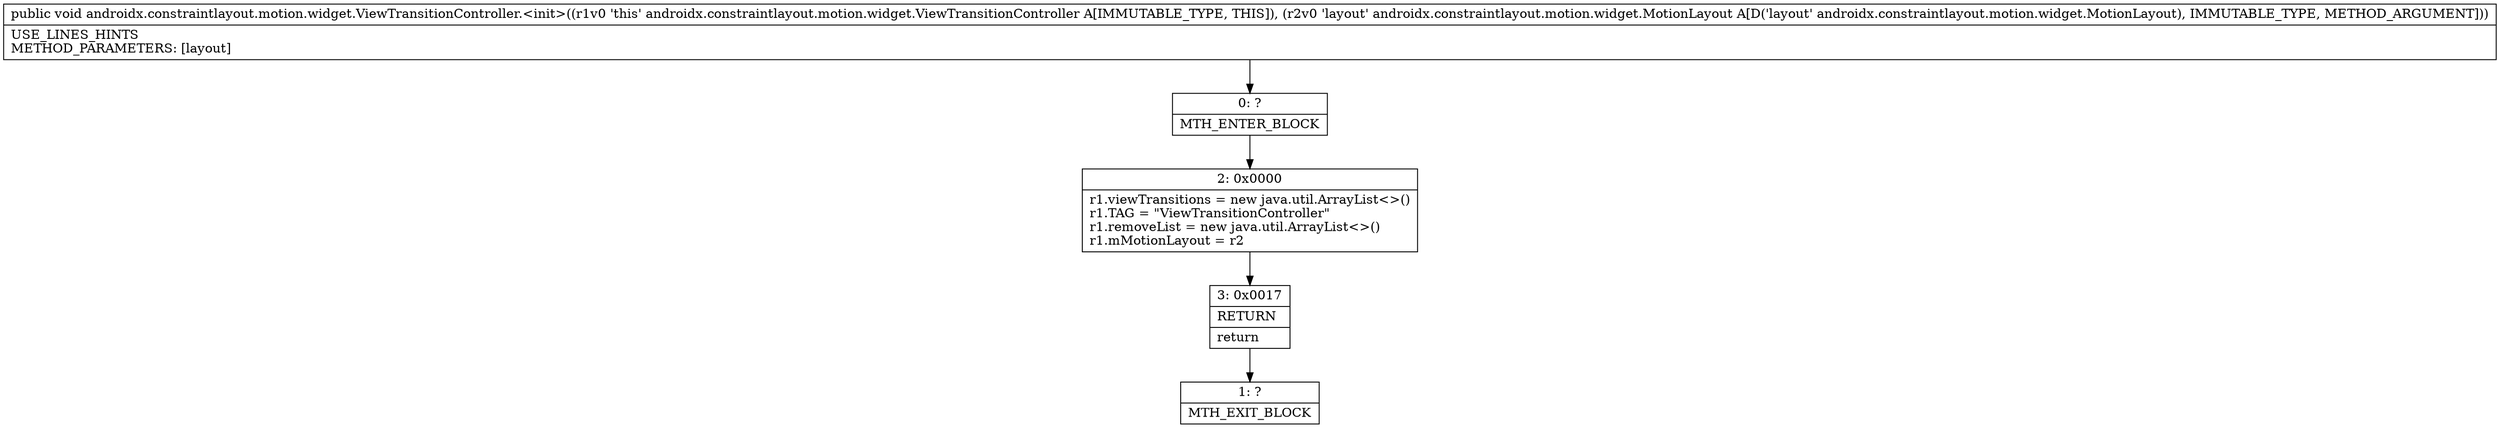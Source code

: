 digraph "CFG forandroidx.constraintlayout.motion.widget.ViewTransitionController.\<init\>(Landroidx\/constraintlayout\/motion\/widget\/MotionLayout;)V" {
Node_0 [shape=record,label="{0\:\ ?|MTH_ENTER_BLOCK\l}"];
Node_2 [shape=record,label="{2\:\ 0x0000|r1.viewTransitions = new java.util.ArrayList\<\>()\lr1.TAG = \"ViewTransitionController\"\lr1.removeList = new java.util.ArrayList\<\>()\lr1.mMotionLayout = r2\l}"];
Node_3 [shape=record,label="{3\:\ 0x0017|RETURN\l|return\l}"];
Node_1 [shape=record,label="{1\:\ ?|MTH_EXIT_BLOCK\l}"];
MethodNode[shape=record,label="{public void androidx.constraintlayout.motion.widget.ViewTransitionController.\<init\>((r1v0 'this' androidx.constraintlayout.motion.widget.ViewTransitionController A[IMMUTABLE_TYPE, THIS]), (r2v0 'layout' androidx.constraintlayout.motion.widget.MotionLayout A[D('layout' androidx.constraintlayout.motion.widget.MotionLayout), IMMUTABLE_TYPE, METHOD_ARGUMENT]))  | USE_LINES_HINTS\lMETHOD_PARAMETERS: [layout]\l}"];
MethodNode -> Node_0;Node_0 -> Node_2;
Node_2 -> Node_3;
Node_3 -> Node_1;
}

